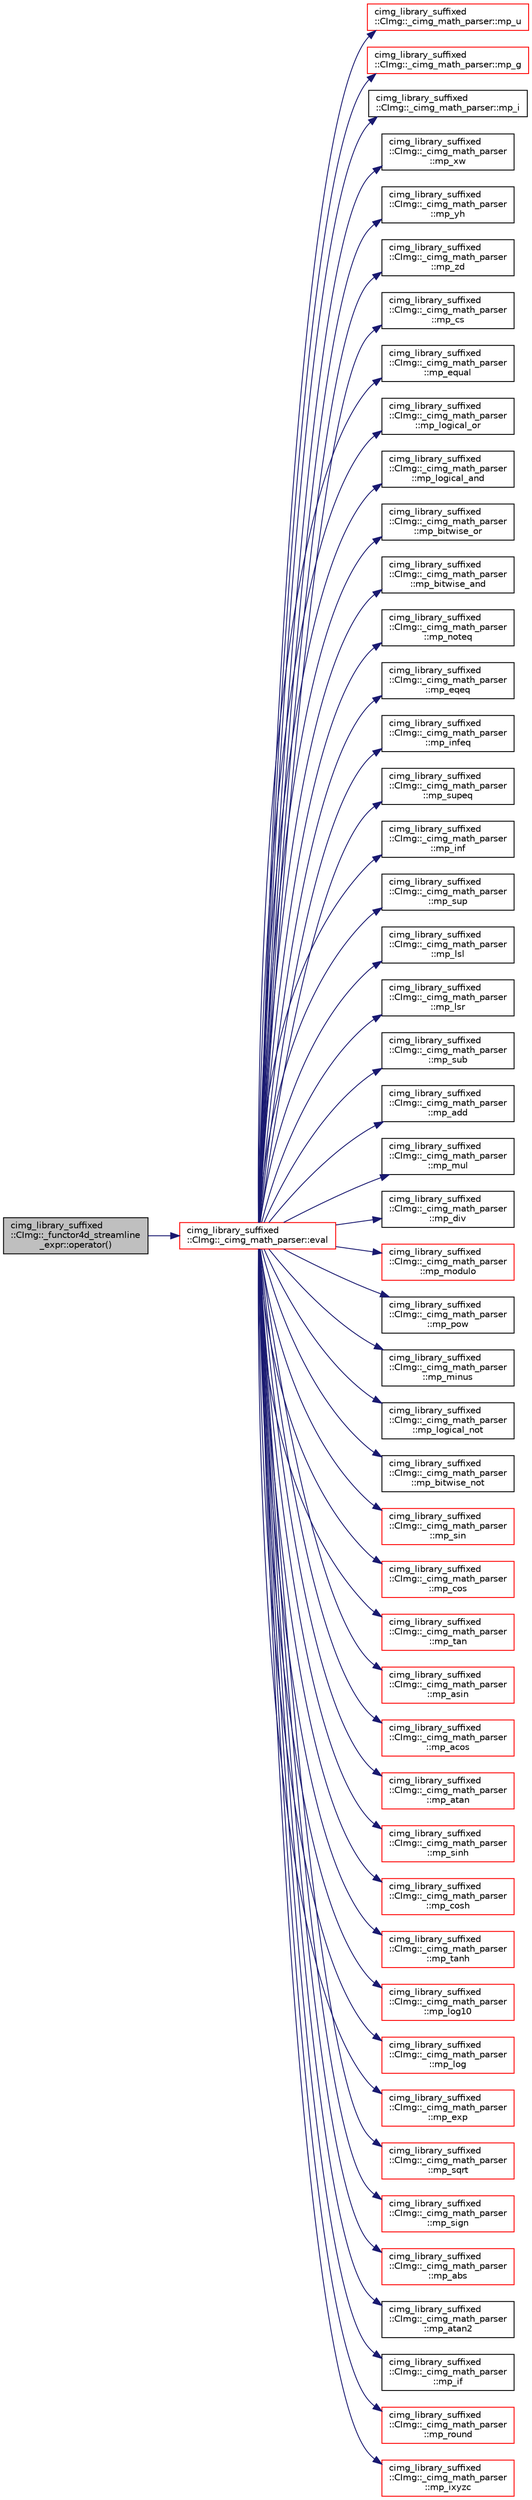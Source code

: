 digraph "cimg_library_suffixed::CImg::_functor4d_streamline_expr::operator()"
{
  edge [fontname="Helvetica",fontsize="10",labelfontname="Helvetica",labelfontsize="10"];
  node [fontname="Helvetica",fontsize="10",shape=record];
  rankdir="LR";
  Node1 [label="cimg_library_suffixed\l::CImg::_functor4d_streamline\l_expr::operator()",height=0.2,width=0.4,color="black", fillcolor="grey75", style="filled" fontcolor="black"];
  Node1 -> Node2 [color="midnightblue",fontsize="10",style="solid",fontname="Helvetica"];
  Node2 [label="cimg_library_suffixed\l::CImg::_cimg_math_parser::eval",height=0.2,width=0.4,color="red", fillcolor="white", style="filled",URL="$structcimg__library__suffixed_1_1_c_img_1_1__cimg__math__parser.html#a6d1515eca4dc588b97892fa865648c13"];
  Node2 -> Node3 [color="midnightblue",fontsize="10",style="solid",fontname="Helvetica"];
  Node3 [label="cimg_library_suffixed\l::CImg::_cimg_math_parser::mp_u",height=0.2,width=0.4,color="red", fillcolor="white", style="filled",URL="$structcimg__library__suffixed_1_1_c_img_1_1__cimg__math__parser.html#a341cd800b84732da8230628b9b49028d"];
  Node2 -> Node4 [color="midnightblue",fontsize="10",style="solid",fontname="Helvetica"];
  Node4 [label="cimg_library_suffixed\l::CImg::_cimg_math_parser::mp_g",height=0.2,width=0.4,color="red", fillcolor="white", style="filled",URL="$structcimg__library__suffixed_1_1_c_img_1_1__cimg__math__parser.html#ac3a52ad1c3bbfd5c205c84a821ebf53e"];
  Node2 -> Node5 [color="midnightblue",fontsize="10",style="solid",fontname="Helvetica"];
  Node5 [label="cimg_library_suffixed\l::CImg::_cimg_math_parser::mp_i",height=0.2,width=0.4,color="black", fillcolor="white", style="filled",URL="$structcimg__library__suffixed_1_1_c_img_1_1__cimg__math__parser.html#a85a3ba26cb6f75c6ea69d1d2a65ab119"];
  Node2 -> Node6 [color="midnightblue",fontsize="10",style="solid",fontname="Helvetica"];
  Node6 [label="cimg_library_suffixed\l::CImg::_cimg_math_parser\l::mp_xw",height=0.2,width=0.4,color="black", fillcolor="white", style="filled",URL="$structcimg__library__suffixed_1_1_c_img_1_1__cimg__math__parser.html#ae44f3be3ced9aeef4cde482398c3509a"];
  Node2 -> Node7 [color="midnightblue",fontsize="10",style="solid",fontname="Helvetica"];
  Node7 [label="cimg_library_suffixed\l::CImg::_cimg_math_parser\l::mp_yh",height=0.2,width=0.4,color="black", fillcolor="white", style="filled",URL="$structcimg__library__suffixed_1_1_c_img_1_1__cimg__math__parser.html#a2bec5e9d2d91717a76358bfa45c6bf24"];
  Node2 -> Node8 [color="midnightblue",fontsize="10",style="solid",fontname="Helvetica"];
  Node8 [label="cimg_library_suffixed\l::CImg::_cimg_math_parser\l::mp_zd",height=0.2,width=0.4,color="black", fillcolor="white", style="filled",URL="$structcimg__library__suffixed_1_1_c_img_1_1__cimg__math__parser.html#a700a9bcfa96f2f7946f329c2372455ff"];
  Node2 -> Node9 [color="midnightblue",fontsize="10",style="solid",fontname="Helvetica"];
  Node9 [label="cimg_library_suffixed\l::CImg::_cimg_math_parser\l::mp_cs",height=0.2,width=0.4,color="black", fillcolor="white", style="filled",URL="$structcimg__library__suffixed_1_1_c_img_1_1__cimg__math__parser.html#ab08d8d27035cf018b7f976f0069fe452"];
  Node2 -> Node10 [color="midnightblue",fontsize="10",style="solid",fontname="Helvetica"];
  Node10 [label="cimg_library_suffixed\l::CImg::_cimg_math_parser\l::mp_equal",height=0.2,width=0.4,color="black", fillcolor="white", style="filled",URL="$structcimg__library__suffixed_1_1_c_img_1_1__cimg__math__parser.html#a75e3013aea7450722465da005021fc07"];
  Node2 -> Node11 [color="midnightblue",fontsize="10",style="solid",fontname="Helvetica"];
  Node11 [label="cimg_library_suffixed\l::CImg::_cimg_math_parser\l::mp_logical_or",height=0.2,width=0.4,color="black", fillcolor="white", style="filled",URL="$structcimg__library__suffixed_1_1_c_img_1_1__cimg__math__parser.html#a19db1ef13d55da7e7c5e1962f6928263"];
  Node2 -> Node12 [color="midnightblue",fontsize="10",style="solid",fontname="Helvetica"];
  Node12 [label="cimg_library_suffixed\l::CImg::_cimg_math_parser\l::mp_logical_and",height=0.2,width=0.4,color="black", fillcolor="white", style="filled",URL="$structcimg__library__suffixed_1_1_c_img_1_1__cimg__math__parser.html#aae8d2aa5628c3195dab2e6b9785291e2"];
  Node2 -> Node13 [color="midnightblue",fontsize="10",style="solid",fontname="Helvetica"];
  Node13 [label="cimg_library_suffixed\l::CImg::_cimg_math_parser\l::mp_bitwise_or",height=0.2,width=0.4,color="black", fillcolor="white", style="filled",URL="$structcimg__library__suffixed_1_1_c_img_1_1__cimg__math__parser.html#abe62ef03bde5eecafee18bde139d76ec"];
  Node2 -> Node14 [color="midnightblue",fontsize="10",style="solid",fontname="Helvetica"];
  Node14 [label="cimg_library_suffixed\l::CImg::_cimg_math_parser\l::mp_bitwise_and",height=0.2,width=0.4,color="black", fillcolor="white", style="filled",URL="$structcimg__library__suffixed_1_1_c_img_1_1__cimg__math__parser.html#a28a340b5fe6bdb0251bf30969382a23b"];
  Node2 -> Node15 [color="midnightblue",fontsize="10",style="solid",fontname="Helvetica"];
  Node15 [label="cimg_library_suffixed\l::CImg::_cimg_math_parser\l::mp_noteq",height=0.2,width=0.4,color="black", fillcolor="white", style="filled",URL="$structcimg__library__suffixed_1_1_c_img_1_1__cimg__math__parser.html#a458ea2520e521bd19231d16486963e1c"];
  Node2 -> Node16 [color="midnightblue",fontsize="10",style="solid",fontname="Helvetica"];
  Node16 [label="cimg_library_suffixed\l::CImg::_cimg_math_parser\l::mp_eqeq",height=0.2,width=0.4,color="black", fillcolor="white", style="filled",URL="$structcimg__library__suffixed_1_1_c_img_1_1__cimg__math__parser.html#aa81eb5ddc1547a968e66a39559de8da4"];
  Node2 -> Node17 [color="midnightblue",fontsize="10",style="solid",fontname="Helvetica"];
  Node17 [label="cimg_library_suffixed\l::CImg::_cimg_math_parser\l::mp_infeq",height=0.2,width=0.4,color="black", fillcolor="white", style="filled",URL="$structcimg__library__suffixed_1_1_c_img_1_1__cimg__math__parser.html#a3395d22dfa8f6c42ab97b17faf2ca8e8"];
  Node2 -> Node18 [color="midnightblue",fontsize="10",style="solid",fontname="Helvetica"];
  Node18 [label="cimg_library_suffixed\l::CImg::_cimg_math_parser\l::mp_supeq",height=0.2,width=0.4,color="black", fillcolor="white", style="filled",URL="$structcimg__library__suffixed_1_1_c_img_1_1__cimg__math__parser.html#a53d650937d4c98cbde4a9611de5c9d66"];
  Node2 -> Node19 [color="midnightblue",fontsize="10",style="solid",fontname="Helvetica"];
  Node19 [label="cimg_library_suffixed\l::CImg::_cimg_math_parser\l::mp_inf",height=0.2,width=0.4,color="black", fillcolor="white", style="filled",URL="$structcimg__library__suffixed_1_1_c_img_1_1__cimg__math__parser.html#a6421ad72309605254a935194e9d91961"];
  Node2 -> Node20 [color="midnightblue",fontsize="10",style="solid",fontname="Helvetica"];
  Node20 [label="cimg_library_suffixed\l::CImg::_cimg_math_parser\l::mp_sup",height=0.2,width=0.4,color="black", fillcolor="white", style="filled",URL="$structcimg__library__suffixed_1_1_c_img_1_1__cimg__math__parser.html#a69821190e420bcb5ad47939dc1bf68aa"];
  Node2 -> Node21 [color="midnightblue",fontsize="10",style="solid",fontname="Helvetica"];
  Node21 [label="cimg_library_suffixed\l::CImg::_cimg_math_parser\l::mp_lsl",height=0.2,width=0.4,color="black", fillcolor="white", style="filled",URL="$structcimg__library__suffixed_1_1_c_img_1_1__cimg__math__parser.html#a9d3ed19c2d2d337f6d6b907489f37c45"];
  Node2 -> Node22 [color="midnightblue",fontsize="10",style="solid",fontname="Helvetica"];
  Node22 [label="cimg_library_suffixed\l::CImg::_cimg_math_parser\l::mp_lsr",height=0.2,width=0.4,color="black", fillcolor="white", style="filled",URL="$structcimg__library__suffixed_1_1_c_img_1_1__cimg__math__parser.html#ae9cadfd51ed27a133f0754aa3534c35e"];
  Node2 -> Node23 [color="midnightblue",fontsize="10",style="solid",fontname="Helvetica"];
  Node23 [label="cimg_library_suffixed\l::CImg::_cimg_math_parser\l::mp_sub",height=0.2,width=0.4,color="black", fillcolor="white", style="filled",URL="$structcimg__library__suffixed_1_1_c_img_1_1__cimg__math__parser.html#a2e51bb56687d9fadb2e6d639e45b9bc3"];
  Node2 -> Node24 [color="midnightblue",fontsize="10",style="solid",fontname="Helvetica"];
  Node24 [label="cimg_library_suffixed\l::CImg::_cimg_math_parser\l::mp_add",height=0.2,width=0.4,color="black", fillcolor="white", style="filled",URL="$structcimg__library__suffixed_1_1_c_img_1_1__cimg__math__parser.html#ad46e4c8f5725844d2e2525407bd85722"];
  Node2 -> Node25 [color="midnightblue",fontsize="10",style="solid",fontname="Helvetica"];
  Node25 [label="cimg_library_suffixed\l::CImg::_cimg_math_parser\l::mp_mul",height=0.2,width=0.4,color="black", fillcolor="white", style="filled",URL="$structcimg__library__suffixed_1_1_c_img_1_1__cimg__math__parser.html#a9d93619126b66ed85922aaea72b0ece3"];
  Node2 -> Node26 [color="midnightblue",fontsize="10",style="solid",fontname="Helvetica"];
  Node26 [label="cimg_library_suffixed\l::CImg::_cimg_math_parser\l::mp_div",height=0.2,width=0.4,color="black", fillcolor="white", style="filled",URL="$structcimg__library__suffixed_1_1_c_img_1_1__cimg__math__parser.html#a0c76ca7193fe3368c7e4ffdee1232434"];
  Node2 -> Node27 [color="midnightblue",fontsize="10",style="solid",fontname="Helvetica"];
  Node27 [label="cimg_library_suffixed\l::CImg::_cimg_math_parser\l::mp_modulo",height=0.2,width=0.4,color="red", fillcolor="white", style="filled",URL="$structcimg__library__suffixed_1_1_c_img_1_1__cimg__math__parser.html#a98aa32b8aa3492166434ac7957d33de7"];
  Node2 -> Node28 [color="midnightblue",fontsize="10",style="solid",fontname="Helvetica"];
  Node28 [label="cimg_library_suffixed\l::CImg::_cimg_math_parser\l::mp_pow",height=0.2,width=0.4,color="black", fillcolor="white", style="filled",URL="$structcimg__library__suffixed_1_1_c_img_1_1__cimg__math__parser.html#a0eccdafab8b72b6e314e779515f8f4d2"];
  Node2 -> Node29 [color="midnightblue",fontsize="10",style="solid",fontname="Helvetica"];
  Node29 [label="cimg_library_suffixed\l::CImg::_cimg_math_parser\l::mp_minus",height=0.2,width=0.4,color="black", fillcolor="white", style="filled",URL="$structcimg__library__suffixed_1_1_c_img_1_1__cimg__math__parser.html#a609daef992d815eb15a71262803a4638"];
  Node2 -> Node30 [color="midnightblue",fontsize="10",style="solid",fontname="Helvetica"];
  Node30 [label="cimg_library_suffixed\l::CImg::_cimg_math_parser\l::mp_logical_not",height=0.2,width=0.4,color="black", fillcolor="white", style="filled",URL="$structcimg__library__suffixed_1_1_c_img_1_1__cimg__math__parser.html#a7c104f740178cf1fbd02523497150c18"];
  Node2 -> Node31 [color="midnightblue",fontsize="10",style="solid",fontname="Helvetica"];
  Node31 [label="cimg_library_suffixed\l::CImg::_cimg_math_parser\l::mp_bitwise_not",height=0.2,width=0.4,color="black", fillcolor="white", style="filled",URL="$structcimg__library__suffixed_1_1_c_img_1_1__cimg__math__parser.html#a421a8de86c55e1f75f055e9124540dd7"];
  Node2 -> Node32 [color="midnightblue",fontsize="10",style="solid",fontname="Helvetica"];
  Node32 [label="cimg_library_suffixed\l::CImg::_cimg_math_parser\l::mp_sin",height=0.2,width=0.4,color="red", fillcolor="white", style="filled",URL="$structcimg__library__suffixed_1_1_c_img_1_1__cimg__math__parser.html#a23f7c42202530eb46a09f04561ca5e0e"];
  Node2 -> Node33 [color="midnightblue",fontsize="10",style="solid",fontname="Helvetica"];
  Node33 [label="cimg_library_suffixed\l::CImg::_cimg_math_parser\l::mp_cos",height=0.2,width=0.4,color="red", fillcolor="white", style="filled",URL="$structcimg__library__suffixed_1_1_c_img_1_1__cimg__math__parser.html#a73a3f427a0a99c1d2efb82d5ae509b87"];
  Node2 -> Node34 [color="midnightblue",fontsize="10",style="solid",fontname="Helvetica"];
  Node34 [label="cimg_library_suffixed\l::CImg::_cimg_math_parser\l::mp_tan",height=0.2,width=0.4,color="red", fillcolor="white", style="filled",URL="$structcimg__library__suffixed_1_1_c_img_1_1__cimg__math__parser.html#a3d068abc884dcdefcea6d28ceffdbf6f"];
  Node2 -> Node35 [color="midnightblue",fontsize="10",style="solid",fontname="Helvetica"];
  Node35 [label="cimg_library_suffixed\l::CImg::_cimg_math_parser\l::mp_asin",height=0.2,width=0.4,color="red", fillcolor="white", style="filled",URL="$structcimg__library__suffixed_1_1_c_img_1_1__cimg__math__parser.html#a3c31de6e1da1cf42fc0b0835dace17f8"];
  Node2 -> Node36 [color="midnightblue",fontsize="10",style="solid",fontname="Helvetica"];
  Node36 [label="cimg_library_suffixed\l::CImg::_cimg_math_parser\l::mp_acos",height=0.2,width=0.4,color="red", fillcolor="white", style="filled",URL="$structcimg__library__suffixed_1_1_c_img_1_1__cimg__math__parser.html#a66005996ad94b6f79afbdeb9a706d6c7"];
  Node2 -> Node37 [color="midnightblue",fontsize="10",style="solid",fontname="Helvetica"];
  Node37 [label="cimg_library_suffixed\l::CImg::_cimg_math_parser\l::mp_atan",height=0.2,width=0.4,color="red", fillcolor="white", style="filled",URL="$structcimg__library__suffixed_1_1_c_img_1_1__cimg__math__parser.html#a8909ac6e1745996ef3da597b80c13dcc"];
  Node2 -> Node38 [color="midnightblue",fontsize="10",style="solid",fontname="Helvetica"];
  Node38 [label="cimg_library_suffixed\l::CImg::_cimg_math_parser\l::mp_sinh",height=0.2,width=0.4,color="red", fillcolor="white", style="filled",URL="$structcimg__library__suffixed_1_1_c_img_1_1__cimg__math__parser.html#a6a95452d4cf7ac370adb17b2886da756"];
  Node2 -> Node39 [color="midnightblue",fontsize="10",style="solid",fontname="Helvetica"];
  Node39 [label="cimg_library_suffixed\l::CImg::_cimg_math_parser\l::mp_cosh",height=0.2,width=0.4,color="red", fillcolor="white", style="filled",URL="$structcimg__library__suffixed_1_1_c_img_1_1__cimg__math__parser.html#a25dd3ec9766229edddb452dea5dcc031"];
  Node2 -> Node40 [color="midnightblue",fontsize="10",style="solid",fontname="Helvetica"];
  Node40 [label="cimg_library_suffixed\l::CImg::_cimg_math_parser\l::mp_tanh",height=0.2,width=0.4,color="red", fillcolor="white", style="filled",URL="$structcimg__library__suffixed_1_1_c_img_1_1__cimg__math__parser.html#ab8f40ed00a8f2eadc27d00386ea93239"];
  Node2 -> Node41 [color="midnightblue",fontsize="10",style="solid",fontname="Helvetica"];
  Node41 [label="cimg_library_suffixed\l::CImg::_cimg_math_parser\l::mp_log10",height=0.2,width=0.4,color="red", fillcolor="white", style="filled",URL="$structcimg__library__suffixed_1_1_c_img_1_1__cimg__math__parser.html#a9f94bc20c7715254bce3312fdfcecba7"];
  Node2 -> Node42 [color="midnightblue",fontsize="10",style="solid",fontname="Helvetica"];
  Node42 [label="cimg_library_suffixed\l::CImg::_cimg_math_parser\l::mp_log",height=0.2,width=0.4,color="red", fillcolor="white", style="filled",URL="$structcimg__library__suffixed_1_1_c_img_1_1__cimg__math__parser.html#a09e0102660cb430f5c7aebe331377e49"];
  Node2 -> Node43 [color="midnightblue",fontsize="10",style="solid",fontname="Helvetica"];
  Node43 [label="cimg_library_suffixed\l::CImg::_cimg_math_parser\l::mp_exp",height=0.2,width=0.4,color="red", fillcolor="white", style="filled",URL="$structcimg__library__suffixed_1_1_c_img_1_1__cimg__math__parser.html#a6af1356b3cbe0a0aaad44874cb5f8057"];
  Node2 -> Node44 [color="midnightblue",fontsize="10",style="solid",fontname="Helvetica"];
  Node44 [label="cimg_library_suffixed\l::CImg::_cimg_math_parser\l::mp_sqrt",height=0.2,width=0.4,color="red", fillcolor="white", style="filled",URL="$structcimg__library__suffixed_1_1_c_img_1_1__cimg__math__parser.html#adc9b70c6aade626b8bfd8c29fe5ba046"];
  Node2 -> Node45 [color="midnightblue",fontsize="10",style="solid",fontname="Helvetica"];
  Node45 [label="cimg_library_suffixed\l::CImg::_cimg_math_parser\l::mp_sign",height=0.2,width=0.4,color="red", fillcolor="white", style="filled",URL="$structcimg__library__suffixed_1_1_c_img_1_1__cimg__math__parser.html#a812eb8321d3fabbaf067504156e01e81"];
  Node2 -> Node46 [color="midnightblue",fontsize="10",style="solid",fontname="Helvetica"];
  Node46 [label="cimg_library_suffixed\l::CImg::_cimg_math_parser\l::mp_abs",height=0.2,width=0.4,color="red", fillcolor="white", style="filled",URL="$structcimg__library__suffixed_1_1_c_img_1_1__cimg__math__parser.html#a0089cc427500fc9a0467f369574dd034"];
  Node2 -> Node47 [color="midnightblue",fontsize="10",style="solid",fontname="Helvetica"];
  Node47 [label="cimg_library_suffixed\l::CImg::_cimg_math_parser\l::mp_atan2",height=0.2,width=0.4,color="black", fillcolor="white", style="filled",URL="$structcimg__library__suffixed_1_1_c_img_1_1__cimg__math__parser.html#a5c28f64d590cdadc8ae6c09151230a86"];
  Node2 -> Node48 [color="midnightblue",fontsize="10",style="solid",fontname="Helvetica"];
  Node48 [label="cimg_library_suffixed\l::CImg::_cimg_math_parser\l::mp_if",height=0.2,width=0.4,color="black", fillcolor="white", style="filled",URL="$structcimg__library__suffixed_1_1_c_img_1_1__cimg__math__parser.html#a5ee21aaf83a25b02e4b7450af76c9e76"];
  Node2 -> Node49 [color="midnightblue",fontsize="10",style="solid",fontname="Helvetica"];
  Node49 [label="cimg_library_suffixed\l::CImg::_cimg_math_parser\l::mp_round",height=0.2,width=0.4,color="red", fillcolor="white", style="filled",URL="$structcimg__library__suffixed_1_1_c_img_1_1__cimg__math__parser.html#a6b3239be77ddaac695595aa39ce7ff65"];
  Node2 -> Node50 [color="midnightblue",fontsize="10",style="solid",fontname="Helvetica"];
  Node50 [label="cimg_library_suffixed\l::CImg::_cimg_math_parser\l::mp_ixyzc",height=0.2,width=0.4,color="red", fillcolor="white", style="filled",URL="$structcimg__library__suffixed_1_1_c_img_1_1__cimg__math__parser.html#ad806c54daf176614e54a3a131fe2033c"];
}
